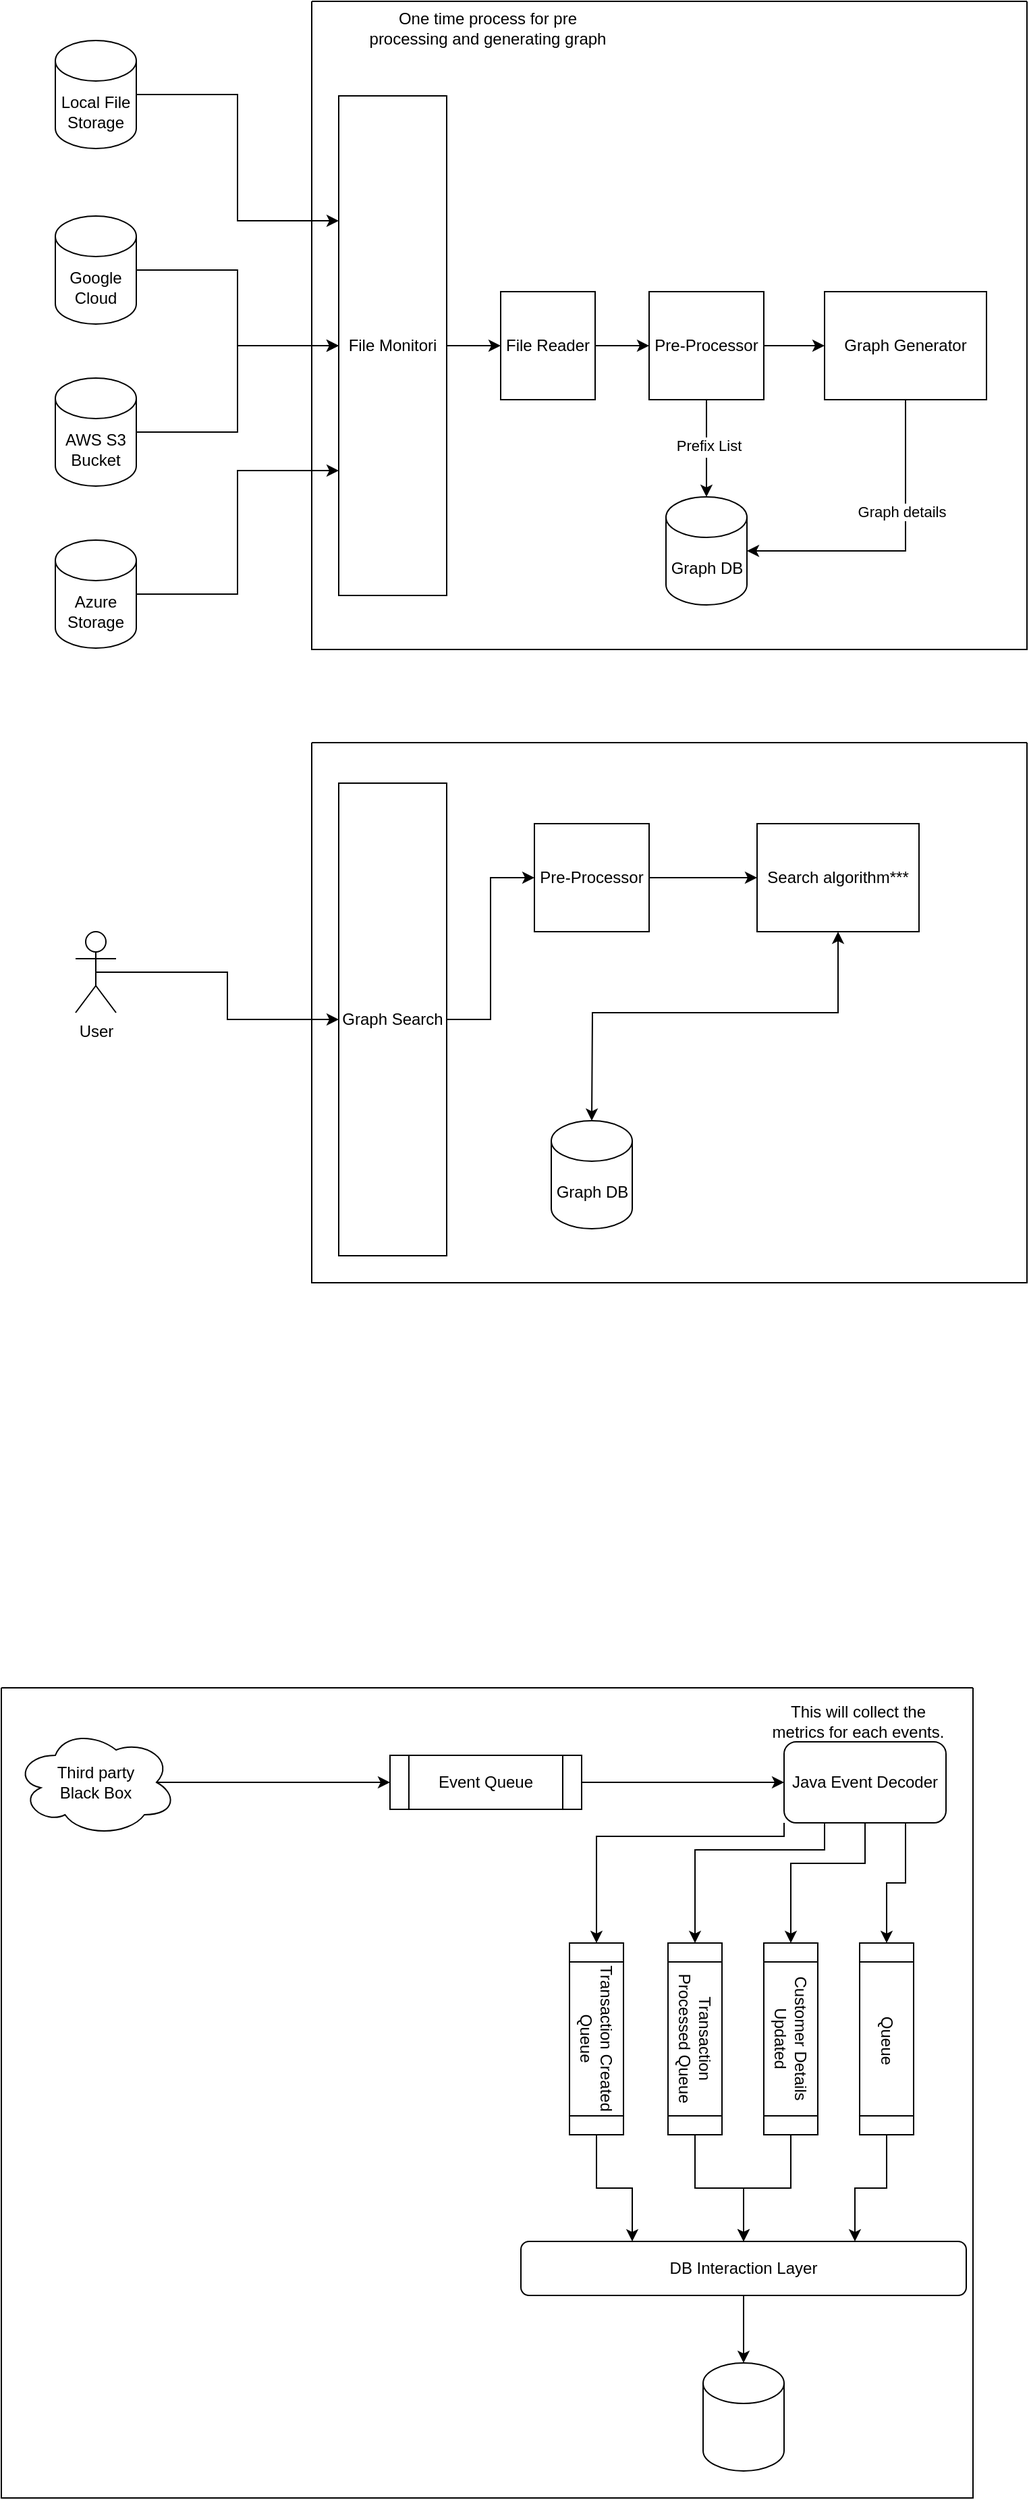 <mxfile version="23.1.5" type="github">
  <diagram name="Page-1" id="mMkuZYZ8O5JWB962x6_R">
    <mxGraphModel dx="1434" dy="867" grid="1" gridSize="10" guides="1" tooltips="1" connect="1" arrows="1" fold="1" page="1" pageScale="1" pageWidth="850" pageHeight="1100" math="0" shadow="0">
      <root>
        <mxCell id="0" />
        <mxCell id="1" parent="0" />
        <mxCell id="tpuKUAX99yTqaL9eysSg-23" style="edgeStyle=orthogonalEdgeStyle;rounded=0;orthogonalLoop=1;jettySize=auto;html=1;exitX=1;exitY=0.5;exitDx=0;exitDy=0;exitPerimeter=0;entryX=0;entryY=0.25;entryDx=0;entryDy=0;" parent="1" source="tpuKUAX99yTqaL9eysSg-1" target="tpuKUAX99yTqaL9eysSg-21" edge="1">
          <mxGeometry relative="1" as="geometry" />
        </mxCell>
        <mxCell id="tpuKUAX99yTqaL9eysSg-1" value="Local File Storage" style="shape=cylinder3;whiteSpace=wrap;html=1;boundedLbl=1;backgroundOutline=1;size=15;" parent="1" vertex="1">
          <mxGeometry x="80" y="140" width="60" height="80" as="geometry" />
        </mxCell>
        <mxCell id="tpuKUAX99yTqaL9eysSg-24" style="edgeStyle=orthogonalEdgeStyle;rounded=0;orthogonalLoop=1;jettySize=auto;html=1;exitX=1;exitY=0.5;exitDx=0;exitDy=0;exitPerimeter=0;entryX=0;entryY=0.5;entryDx=0;entryDy=0;" parent="1" source="tpuKUAX99yTqaL9eysSg-2" target="tpuKUAX99yTqaL9eysSg-21" edge="1">
          <mxGeometry relative="1" as="geometry" />
        </mxCell>
        <mxCell id="tpuKUAX99yTqaL9eysSg-2" value="Google Cloud" style="shape=cylinder3;whiteSpace=wrap;html=1;boundedLbl=1;backgroundOutline=1;size=15;" parent="1" vertex="1">
          <mxGeometry x="80" y="270" width="60" height="80" as="geometry" />
        </mxCell>
        <mxCell id="tpuKUAX99yTqaL9eysSg-25" style="edgeStyle=orthogonalEdgeStyle;rounded=0;orthogonalLoop=1;jettySize=auto;html=1;entryX=0;entryY=0.5;entryDx=0;entryDy=0;" parent="1" source="tpuKUAX99yTqaL9eysSg-3" target="tpuKUAX99yTqaL9eysSg-21" edge="1">
          <mxGeometry relative="1" as="geometry">
            <mxPoint x="290" y="400" as="targetPoint" />
          </mxGeometry>
        </mxCell>
        <mxCell id="tpuKUAX99yTqaL9eysSg-3" value="AWS S3 Bucket" style="shape=cylinder3;whiteSpace=wrap;html=1;boundedLbl=1;backgroundOutline=1;size=15;" parent="1" vertex="1">
          <mxGeometry x="80" y="390" width="60" height="80" as="geometry" />
        </mxCell>
        <mxCell id="tpuKUAX99yTqaL9eysSg-26" style="edgeStyle=orthogonalEdgeStyle;rounded=0;orthogonalLoop=1;jettySize=auto;html=1;exitX=1;exitY=0.5;exitDx=0;exitDy=0;exitPerimeter=0;entryX=0;entryY=0.75;entryDx=0;entryDy=0;" parent="1" source="tpuKUAX99yTqaL9eysSg-4" target="tpuKUAX99yTqaL9eysSg-21" edge="1">
          <mxGeometry relative="1" as="geometry" />
        </mxCell>
        <mxCell id="tpuKUAX99yTqaL9eysSg-4" value="Azure Storage" style="shape=cylinder3;whiteSpace=wrap;html=1;boundedLbl=1;backgroundOutline=1;size=15;" parent="1" vertex="1">
          <mxGeometry x="80" y="510" width="60" height="80" as="geometry" />
        </mxCell>
        <mxCell id="tpuKUAX99yTqaL9eysSg-17" value="" style="swimlane;startSize=0;" parent="1" vertex="1">
          <mxGeometry x="270" y="111" width="530" height="480" as="geometry" />
        </mxCell>
        <mxCell id="tpuKUAX99yTqaL9eysSg-18" value="One time process for pre &lt;br&gt;processing and generating graph" style="text;html=1;align=center;verticalAlign=middle;resizable=0;points=[];autosize=1;strokeColor=none;fillColor=none;" parent="tpuKUAX99yTqaL9eysSg-17" vertex="1">
          <mxGeometry x="30" width="200" height="40" as="geometry" />
        </mxCell>
        <mxCell id="tpuKUAX99yTqaL9eysSg-10" value="Pre-Processor" style="rounded=0;whiteSpace=wrap;html=1;" parent="tpuKUAX99yTqaL9eysSg-17" vertex="1">
          <mxGeometry x="250" y="215" width="85" height="80" as="geometry" />
        </mxCell>
        <mxCell id="tpuKUAX99yTqaL9eysSg-13" value="Graph Generator" style="rounded=0;whiteSpace=wrap;html=1;" parent="tpuKUAX99yTqaL9eysSg-17" vertex="1">
          <mxGeometry x="380" y="215" width="120" height="80" as="geometry" />
        </mxCell>
        <mxCell id="tpuKUAX99yTqaL9eysSg-14" style="edgeStyle=orthogonalEdgeStyle;rounded=0;orthogonalLoop=1;jettySize=auto;html=1;exitX=1;exitY=0.5;exitDx=0;exitDy=0;entryX=0;entryY=0.5;entryDx=0;entryDy=0;" parent="tpuKUAX99yTqaL9eysSg-17" source="tpuKUAX99yTqaL9eysSg-10" target="tpuKUAX99yTqaL9eysSg-13" edge="1">
          <mxGeometry relative="1" as="geometry" />
        </mxCell>
        <mxCell id="tpuKUAX99yTqaL9eysSg-5" value="File Reader" style="rounded=0;whiteSpace=wrap;html=1;" parent="tpuKUAX99yTqaL9eysSg-17" vertex="1">
          <mxGeometry x="140" y="215" width="70" height="80" as="geometry" />
        </mxCell>
        <mxCell id="tpuKUAX99yTqaL9eysSg-11" style="edgeStyle=orthogonalEdgeStyle;rounded=0;orthogonalLoop=1;jettySize=auto;html=1;exitX=1;exitY=0.5;exitDx=0;exitDy=0;entryX=0;entryY=0.5;entryDx=0;entryDy=0;" parent="tpuKUAX99yTqaL9eysSg-17" source="tpuKUAX99yTqaL9eysSg-5" target="tpuKUAX99yTqaL9eysSg-10" edge="1">
          <mxGeometry relative="1" as="geometry" />
        </mxCell>
        <mxCell id="tpuKUAX99yTqaL9eysSg-21" value="File Monitori" style="rounded=0;whiteSpace=wrap;html=1;" parent="tpuKUAX99yTqaL9eysSg-17" vertex="1">
          <mxGeometry x="20" y="70" width="80" height="370" as="geometry" />
        </mxCell>
        <mxCell id="tpuKUAX99yTqaL9eysSg-20" style="edgeStyle=orthogonalEdgeStyle;rounded=0;orthogonalLoop=1;jettySize=auto;html=1;exitX=1;exitY=0.5;exitDx=0;exitDy=0;exitPerimeter=0;entryX=0;entryY=0.5;entryDx=0;entryDy=0;" parent="tpuKUAX99yTqaL9eysSg-17" source="tpuKUAX99yTqaL9eysSg-21" target="tpuKUAX99yTqaL9eysSg-5" edge="1">
          <mxGeometry relative="1" as="geometry" />
        </mxCell>
        <mxCell id="tpuKUAX99yTqaL9eysSg-27" value="Graph DB" style="shape=cylinder3;whiteSpace=wrap;html=1;boundedLbl=1;backgroundOutline=1;size=15;" parent="tpuKUAX99yTqaL9eysSg-17" vertex="1">
          <mxGeometry x="262.5" y="367" width="60" height="80" as="geometry" />
        </mxCell>
        <mxCell id="tpuKUAX99yTqaL9eysSg-30" value="" style="endArrow=classic;html=1;rounded=0;entryX=0.5;entryY=0;entryDx=0;entryDy=0;entryPerimeter=0;" parent="tpuKUAX99yTqaL9eysSg-17" source="tpuKUAX99yTqaL9eysSg-10" target="tpuKUAX99yTqaL9eysSg-27" edge="1">
          <mxGeometry relative="1" as="geometry">
            <mxPoint x="390" y="319" as="sourcePoint" />
            <mxPoint x="293" y="369" as="targetPoint" />
          </mxGeometry>
        </mxCell>
        <mxCell id="tpuKUAX99yTqaL9eysSg-31" value="Label" style="edgeLabel;resizable=0;html=1;;align=center;verticalAlign=middle;" parent="tpuKUAX99yTqaL9eysSg-30" connectable="0" vertex="1">
          <mxGeometry relative="1" as="geometry" />
        </mxCell>
        <mxCell id="tpuKUAX99yTqaL9eysSg-32" value="Prefix List" style="edgeLabel;html=1;align=center;verticalAlign=middle;resizable=0;points=[];" parent="tpuKUAX99yTqaL9eysSg-30" vertex="1" connectable="0">
          <mxGeometry x="-0.053" y="1" relative="1" as="geometry">
            <mxPoint as="offset" />
          </mxGeometry>
        </mxCell>
        <mxCell id="tpuKUAX99yTqaL9eysSg-33" style="edgeStyle=orthogonalEdgeStyle;rounded=0;orthogonalLoop=1;jettySize=auto;html=1;exitX=0.5;exitY=1;exitDx=0;exitDy=0;entryX=1;entryY=0.5;entryDx=0;entryDy=0;entryPerimeter=0;" parent="tpuKUAX99yTqaL9eysSg-17" source="tpuKUAX99yTqaL9eysSg-13" target="tpuKUAX99yTqaL9eysSg-27" edge="1">
          <mxGeometry relative="1" as="geometry" />
        </mxCell>
        <mxCell id="tpuKUAX99yTqaL9eysSg-34" value="Graph details" style="edgeLabel;html=1;align=center;verticalAlign=middle;resizable=0;points=[];" parent="tpuKUAX99yTqaL9eysSg-33" vertex="1" connectable="0">
          <mxGeometry x="-0.279" y="-3" relative="1" as="geometry">
            <mxPoint as="offset" />
          </mxGeometry>
        </mxCell>
        <mxCell id="tpuKUAX99yTqaL9eysSg-38" style="edgeStyle=orthogonalEdgeStyle;rounded=0;orthogonalLoop=1;jettySize=auto;html=1;exitX=0.5;exitY=0.5;exitDx=0;exitDy=0;exitPerimeter=0;" parent="1" source="tpuKUAX99yTqaL9eysSg-35" target="tpuKUAX99yTqaL9eysSg-37" edge="1">
          <mxGeometry relative="1" as="geometry" />
        </mxCell>
        <mxCell id="tpuKUAX99yTqaL9eysSg-35" value="User" style="shape=umlActor;verticalLabelPosition=bottom;verticalAlign=top;html=1;outlineConnect=0;" parent="1" vertex="1">
          <mxGeometry x="95" y="800" width="30" height="60" as="geometry" />
        </mxCell>
        <mxCell id="tpuKUAX99yTqaL9eysSg-36" value="" style="swimlane;startSize=0;" parent="1" vertex="1">
          <mxGeometry x="270" y="660" width="530" height="400" as="geometry" />
        </mxCell>
        <mxCell id="tpuKUAX99yTqaL9eysSg-41" style="edgeStyle=orthogonalEdgeStyle;rounded=0;orthogonalLoop=1;jettySize=auto;html=1;entryX=0;entryY=0.5;entryDx=0;entryDy=0;" parent="tpuKUAX99yTqaL9eysSg-36" source="tpuKUAX99yTqaL9eysSg-37" target="tpuKUAX99yTqaL9eysSg-39" edge="1">
          <mxGeometry relative="1" as="geometry" />
        </mxCell>
        <mxCell id="tpuKUAX99yTqaL9eysSg-37" value="Graph Search" style="rounded=0;whiteSpace=wrap;html=1;" parent="tpuKUAX99yTqaL9eysSg-36" vertex="1">
          <mxGeometry x="20" y="30" width="80" height="350" as="geometry" />
        </mxCell>
        <mxCell id="tpuKUAX99yTqaL9eysSg-43" style="edgeStyle=orthogonalEdgeStyle;rounded=0;orthogonalLoop=1;jettySize=auto;html=1;exitX=1;exitY=0.5;exitDx=0;exitDy=0;entryX=0;entryY=0.5;entryDx=0;entryDy=0;" parent="tpuKUAX99yTqaL9eysSg-36" source="tpuKUAX99yTqaL9eysSg-39" target="tpuKUAX99yTqaL9eysSg-42" edge="1">
          <mxGeometry relative="1" as="geometry" />
        </mxCell>
        <mxCell id="tpuKUAX99yTqaL9eysSg-39" value="Pre-Processor" style="rounded=0;whiteSpace=wrap;html=1;" parent="tpuKUAX99yTqaL9eysSg-36" vertex="1">
          <mxGeometry x="165" y="60" width="85" height="80" as="geometry" />
        </mxCell>
        <mxCell id="tpuKUAX99yTqaL9eysSg-40" value="Graph DB" style="shape=cylinder3;whiteSpace=wrap;html=1;boundedLbl=1;backgroundOutline=1;size=15;" parent="tpuKUAX99yTqaL9eysSg-36" vertex="1">
          <mxGeometry x="177.5" y="280" width="60" height="80" as="geometry" />
        </mxCell>
        <mxCell id="tpuKUAX99yTqaL9eysSg-42" value="Search algorithm***" style="rounded=0;whiteSpace=wrap;html=1;" parent="tpuKUAX99yTqaL9eysSg-36" vertex="1">
          <mxGeometry x="330" y="60" width="120" height="80" as="geometry" />
        </mxCell>
        <mxCell id="tpuKUAX99yTqaL9eysSg-46" value="" style="endArrow=classic;startArrow=classic;html=1;rounded=0;exitX=0.5;exitY=0;exitDx=0;exitDy=0;exitPerimeter=0;entryX=0.5;entryY=1;entryDx=0;entryDy=0;" parent="tpuKUAX99yTqaL9eysSg-36" source="tpuKUAX99yTqaL9eysSg-40" target="tpuKUAX99yTqaL9eysSg-42" edge="1">
          <mxGeometry width="50" height="50" relative="1" as="geometry">
            <mxPoint x="420" y="-10" as="sourcePoint" />
            <mxPoint x="470" y="-60" as="targetPoint" />
            <Array as="points">
              <mxPoint x="208" y="200" />
              <mxPoint x="390" y="200" />
            </Array>
          </mxGeometry>
        </mxCell>
        <mxCell id="jZBEGul1bDZnwyBNVnjY-4" style="edgeStyle=orthogonalEdgeStyle;rounded=0;orthogonalLoop=1;jettySize=auto;html=1;exitX=0.875;exitY=0.5;exitDx=0;exitDy=0;exitPerimeter=0;entryX=0;entryY=0.5;entryDx=0;entryDy=0;" edge="1" parent="1" source="jZBEGul1bDZnwyBNVnjY-2" target="jZBEGul1bDZnwyBNVnjY-3">
          <mxGeometry relative="1" as="geometry" />
        </mxCell>
        <mxCell id="jZBEGul1bDZnwyBNVnjY-2" value="Third party&lt;br&gt;Black Box" style="ellipse;shape=cloud;whiteSpace=wrap;html=1;" vertex="1" parent="1">
          <mxGeometry x="50" y="1390" width="120" height="80" as="geometry" />
        </mxCell>
        <mxCell id="jZBEGul1bDZnwyBNVnjY-6" style="edgeStyle=orthogonalEdgeStyle;rounded=0;orthogonalLoop=1;jettySize=auto;html=1;exitX=1;exitY=0.5;exitDx=0;exitDy=0;entryX=0;entryY=0.5;entryDx=0;entryDy=0;" edge="1" parent="1" source="jZBEGul1bDZnwyBNVnjY-3" target="jZBEGul1bDZnwyBNVnjY-5">
          <mxGeometry relative="1" as="geometry" />
        </mxCell>
        <mxCell id="jZBEGul1bDZnwyBNVnjY-3" value="Event Queue" style="shape=process;whiteSpace=wrap;html=1;backgroundOutline=1;" vertex="1" parent="1">
          <mxGeometry x="328" y="1410" width="142" height="40" as="geometry" />
        </mxCell>
        <mxCell id="jZBEGul1bDZnwyBNVnjY-12" style="edgeStyle=orthogonalEdgeStyle;rounded=0;orthogonalLoop=1;jettySize=auto;html=1;exitX=0.75;exitY=1;exitDx=0;exitDy=0;entryX=0;entryY=0.5;entryDx=0;entryDy=0;" edge="1" parent="1" source="jZBEGul1bDZnwyBNVnjY-5" target="jZBEGul1bDZnwyBNVnjY-11">
          <mxGeometry relative="1" as="geometry" />
        </mxCell>
        <mxCell id="jZBEGul1bDZnwyBNVnjY-13" style="edgeStyle=orthogonalEdgeStyle;rounded=0;orthogonalLoop=1;jettySize=auto;html=1;exitX=0.5;exitY=1;exitDx=0;exitDy=0;entryX=0;entryY=0.5;entryDx=0;entryDy=0;" edge="1" parent="1" source="jZBEGul1bDZnwyBNVnjY-5" target="jZBEGul1bDZnwyBNVnjY-10">
          <mxGeometry relative="1" as="geometry">
            <Array as="points">
              <mxPoint x="680" y="1490" />
              <mxPoint x="625" y="1490" />
            </Array>
          </mxGeometry>
        </mxCell>
        <mxCell id="jZBEGul1bDZnwyBNVnjY-14" style="edgeStyle=orthogonalEdgeStyle;rounded=0;orthogonalLoop=1;jettySize=auto;html=1;exitX=0.25;exitY=1;exitDx=0;exitDy=0;entryX=0;entryY=0.5;entryDx=0;entryDy=0;" edge="1" parent="1" source="jZBEGul1bDZnwyBNVnjY-5" target="jZBEGul1bDZnwyBNVnjY-9">
          <mxGeometry relative="1" as="geometry">
            <Array as="points">
              <mxPoint x="650" y="1480" />
              <mxPoint x="554" y="1480" />
            </Array>
          </mxGeometry>
        </mxCell>
        <mxCell id="jZBEGul1bDZnwyBNVnjY-15" style="edgeStyle=orthogonalEdgeStyle;rounded=0;orthogonalLoop=1;jettySize=auto;html=1;exitX=0;exitY=1;exitDx=0;exitDy=0;entryX=0;entryY=0.5;entryDx=0;entryDy=0;" edge="1" parent="1" source="jZBEGul1bDZnwyBNVnjY-5" target="jZBEGul1bDZnwyBNVnjY-8">
          <mxGeometry relative="1" as="geometry">
            <Array as="points">
              <mxPoint x="620" y="1470" />
              <mxPoint x="481" y="1470" />
            </Array>
          </mxGeometry>
        </mxCell>
        <mxCell id="jZBEGul1bDZnwyBNVnjY-5" value="Java Event Decoder" style="rounded=1;whiteSpace=wrap;html=1;" vertex="1" parent="1">
          <mxGeometry x="620" y="1400" width="120" height="60" as="geometry" />
        </mxCell>
        <mxCell id="jZBEGul1bDZnwyBNVnjY-18" style="edgeStyle=orthogonalEdgeStyle;rounded=0;orthogonalLoop=1;jettySize=auto;html=1;exitX=1;exitY=0.5;exitDx=0;exitDy=0;entryX=0.25;entryY=0;entryDx=0;entryDy=0;" edge="1" parent="1" source="jZBEGul1bDZnwyBNVnjY-8" target="jZBEGul1bDZnwyBNVnjY-17">
          <mxGeometry relative="1" as="geometry" />
        </mxCell>
        <mxCell id="jZBEGul1bDZnwyBNVnjY-8" value="Transaction Created Queue" style="shape=process;whiteSpace=wrap;html=1;backgroundOutline=1;rotation=90;" vertex="1" parent="1">
          <mxGeometry x="410" y="1600" width="142" height="40" as="geometry" />
        </mxCell>
        <mxCell id="jZBEGul1bDZnwyBNVnjY-19" style="edgeStyle=orthogonalEdgeStyle;rounded=0;orthogonalLoop=1;jettySize=auto;html=1;exitX=1;exitY=0.5;exitDx=0;exitDy=0;" edge="1" parent="1" source="jZBEGul1bDZnwyBNVnjY-9" target="jZBEGul1bDZnwyBNVnjY-17">
          <mxGeometry relative="1" as="geometry" />
        </mxCell>
        <mxCell id="jZBEGul1bDZnwyBNVnjY-9" value="Transaction Processed Queue" style="shape=process;whiteSpace=wrap;html=1;backgroundOutline=1;rotation=90;" vertex="1" parent="1">
          <mxGeometry x="483" y="1600" width="142" height="40" as="geometry" />
        </mxCell>
        <mxCell id="jZBEGul1bDZnwyBNVnjY-21" style="edgeStyle=orthogonalEdgeStyle;rounded=0;orthogonalLoop=1;jettySize=auto;html=1;exitX=1;exitY=0.5;exitDx=0;exitDy=0;entryX=0.5;entryY=0;entryDx=0;entryDy=0;" edge="1" parent="1" source="jZBEGul1bDZnwyBNVnjY-10" target="jZBEGul1bDZnwyBNVnjY-17">
          <mxGeometry relative="1" as="geometry" />
        </mxCell>
        <mxCell id="jZBEGul1bDZnwyBNVnjY-10" value="Customer Details Updated" style="shape=process;whiteSpace=wrap;html=1;backgroundOutline=1;rotation=90;" vertex="1" parent="1">
          <mxGeometry x="554" y="1600" width="142" height="40" as="geometry" />
        </mxCell>
        <mxCell id="jZBEGul1bDZnwyBNVnjY-22" style="edgeStyle=orthogonalEdgeStyle;rounded=0;orthogonalLoop=1;jettySize=auto;html=1;exitX=1;exitY=0.5;exitDx=0;exitDy=0;entryX=0.75;entryY=0;entryDx=0;entryDy=0;" edge="1" parent="1" source="jZBEGul1bDZnwyBNVnjY-11" target="jZBEGul1bDZnwyBNVnjY-17">
          <mxGeometry relative="1" as="geometry" />
        </mxCell>
        <mxCell id="jZBEGul1bDZnwyBNVnjY-11" value="&amp;nbsp;Queue" style="shape=process;whiteSpace=wrap;html=1;backgroundOutline=1;rotation=90;" vertex="1" parent="1">
          <mxGeometry x="625" y="1600" width="142" height="40" as="geometry" />
        </mxCell>
        <mxCell id="jZBEGul1bDZnwyBNVnjY-16" value="" style="shape=cylinder3;whiteSpace=wrap;html=1;boundedLbl=1;backgroundOutline=1;size=15;" vertex="1" parent="1">
          <mxGeometry x="560" y="1860" width="60" height="80" as="geometry" />
        </mxCell>
        <mxCell id="jZBEGul1bDZnwyBNVnjY-23" style="edgeStyle=orthogonalEdgeStyle;rounded=0;orthogonalLoop=1;jettySize=auto;html=1;exitX=0.5;exitY=1;exitDx=0;exitDy=0;" edge="1" parent="1" source="jZBEGul1bDZnwyBNVnjY-17" target="jZBEGul1bDZnwyBNVnjY-16">
          <mxGeometry relative="1" as="geometry" />
        </mxCell>
        <mxCell id="jZBEGul1bDZnwyBNVnjY-17" value="DB Interaction Layer" style="rounded=1;whiteSpace=wrap;html=1;" vertex="1" parent="1">
          <mxGeometry x="425" y="1770" width="330" height="40" as="geometry" />
        </mxCell>
        <mxCell id="jZBEGul1bDZnwyBNVnjY-24" value="This will collect the metrics for each events." style="text;html=1;align=center;verticalAlign=middle;whiteSpace=wrap;rounded=0;" vertex="1" parent="1">
          <mxGeometry x="610" y="1370" width="130" height="30" as="geometry" />
        </mxCell>
        <mxCell id="jZBEGul1bDZnwyBNVnjY-27" value="" style="swimlane;startSize=0;" vertex="1" parent="1">
          <mxGeometry x="40" y="1360" width="720" height="600" as="geometry" />
        </mxCell>
      </root>
    </mxGraphModel>
  </diagram>
</mxfile>
